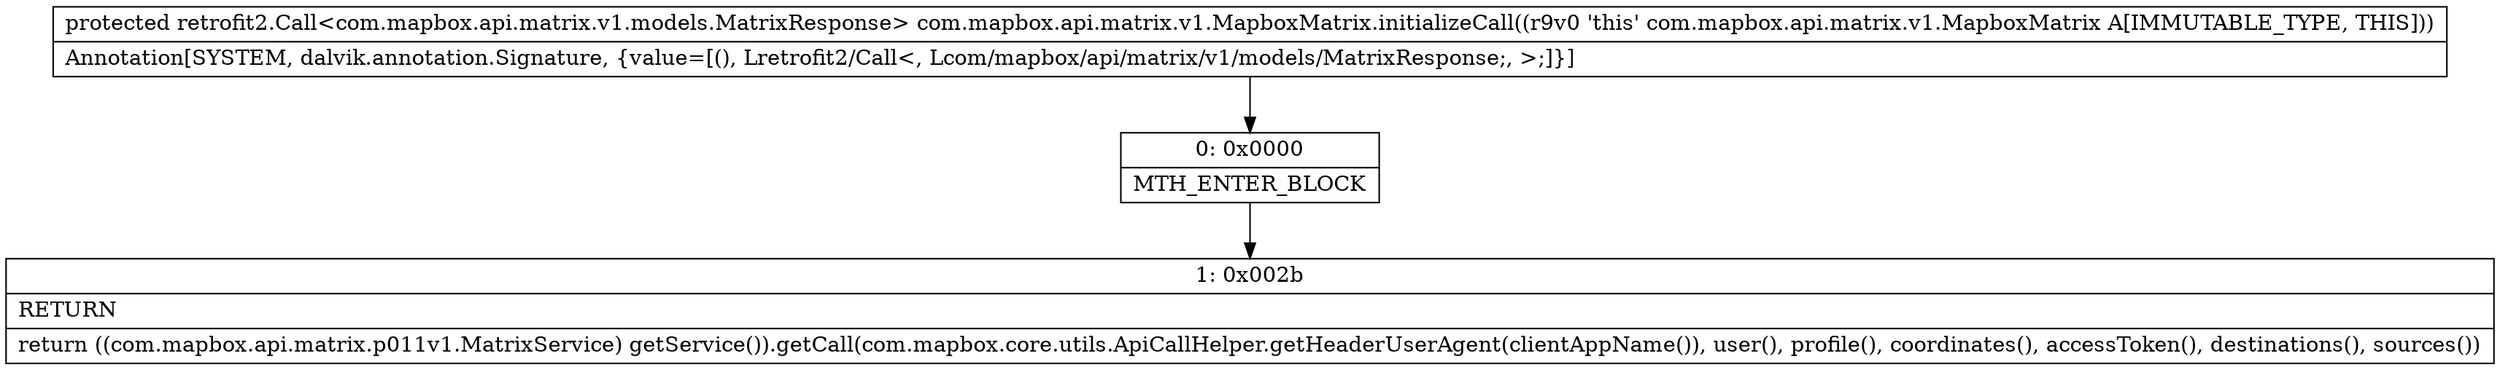 digraph "CFG forcom.mapbox.api.matrix.v1.MapboxMatrix.initializeCall()Lretrofit2\/Call;" {
Node_0 [shape=record,label="{0\:\ 0x0000|MTH_ENTER_BLOCK\l}"];
Node_1 [shape=record,label="{1\:\ 0x002b|RETURN\l|return ((com.mapbox.api.matrix.p011v1.MatrixService) getService()).getCall(com.mapbox.core.utils.ApiCallHelper.getHeaderUserAgent(clientAppName()), user(), profile(), coordinates(), accessToken(), destinations(), sources())\l}"];
MethodNode[shape=record,label="{protected retrofit2.Call\<com.mapbox.api.matrix.v1.models.MatrixResponse\> com.mapbox.api.matrix.v1.MapboxMatrix.initializeCall((r9v0 'this' com.mapbox.api.matrix.v1.MapboxMatrix A[IMMUTABLE_TYPE, THIS]))  | Annotation[SYSTEM, dalvik.annotation.Signature, \{value=[(), Lretrofit2\/Call\<, Lcom\/mapbox\/api\/matrix\/v1\/models\/MatrixResponse;, \>;]\}]\l}"];
MethodNode -> Node_0;
Node_0 -> Node_1;
}

